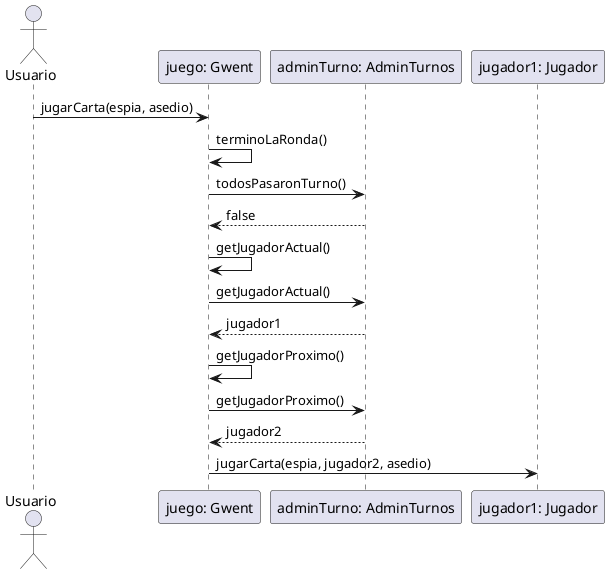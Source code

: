 @startuml

actor Usuario
participant "juego: Gwent" as gwent
participant "adminTurno: AdminTurnos" as turnos
participant "jugador1: Jugador" as j1

Usuario -> gwent : jugarCarta(espia, asedio)
gwent -> gwent: terminoLaRonda()
gwent -> turnos: todosPasaronTurno()
turnos --> gwent: false

gwent -> gwent: getJugadorActual()
gwent -> turnos: getJugadorActual()
turnos --> gwent: jugador1

gwent -> gwent: getJugadorProximo()
gwent -> turnos: getJugadorProximo()
turnos --> gwent: jugador2

gwent -> j1: jugarCarta(espia, jugador2, asedio)


@enduml
